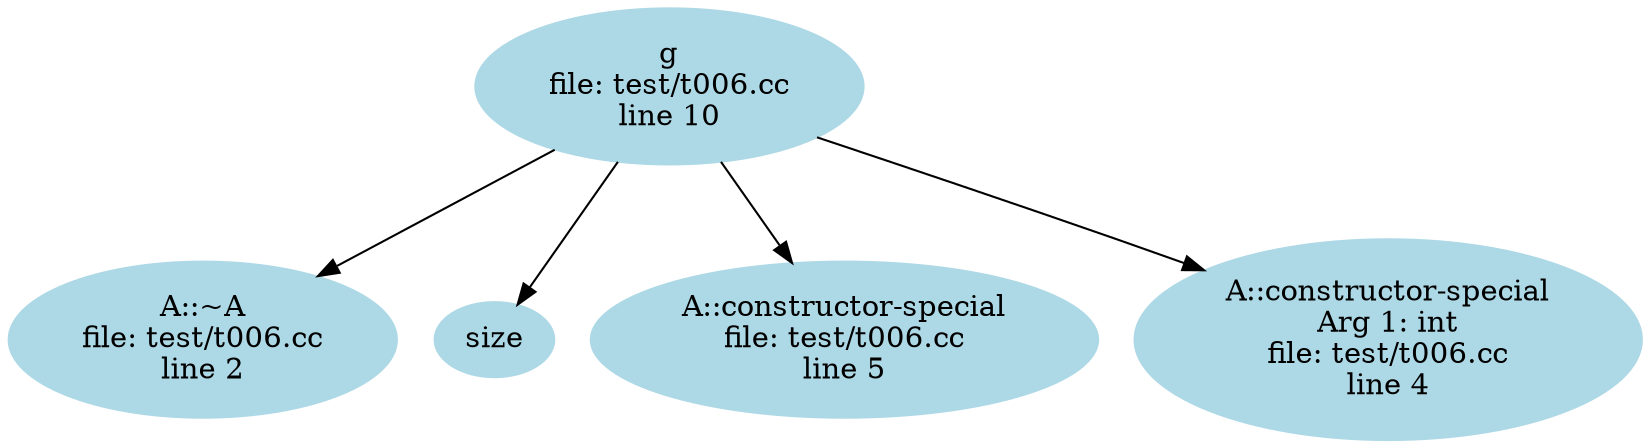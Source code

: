 digraph "CFG" {
    node [ color = "lightblue", style = filled ];
    edge [ arrowtail=odot ];
    "1" [pos="91,-150", label="A::~A\nfile: test/t006.cc\nline 2"];
    "2" [pos="210,-150", label="size"];
    "3" [pos="347,-150", label="A::constructor-special\nfile: test/t006.cc\nline 5"];
    "4" [pos="565,-150", label="A::constructor-special\nArg 1: int\nfile: test/t006.cc\nline 4"];
    "0" [pos="337,0", label="g\nfile: test/t006.cc\nline 10"];
    "0" -> "1";
    "0" -> "2";
    "0" -> "3";
    "0" -> "4";
}
